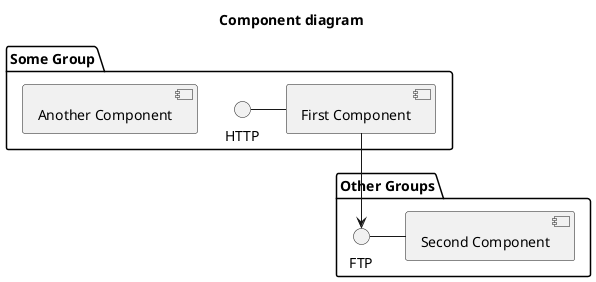 @startuml
title Component diagram
'!include ../../plantuml-styles/plantuml-ae-noshadowing.iuml

package "Some Group" {
HTTP - [First Component]
[Another Component]
}

package "Other Groups" {
FTP - [Second Component]

[First Component] --> FTP
}

@enduml